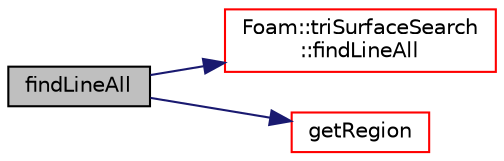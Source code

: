 digraph "findLineAll"
{
  bgcolor="transparent";
  edge [fontname="Helvetica",fontsize="10",labelfontname="Helvetica",labelfontsize="10"];
  node [fontname="Helvetica",fontsize="10",shape=record];
  rankdir="LR";
  Node1 [label="findLineAll",height=0.2,width=0.4,color="black", fillcolor="grey75", style="filled", fontcolor="black"];
  Node1 -> Node2 [color="midnightblue",fontsize="10",style="solid",fontname="Helvetica"];
  Node2 [label="Foam::triSurfaceSearch\l::findLineAll",height=0.2,width=0.4,color="red",URL="$a02702.html#ae3174da13b793587320737d1ab97100f",tooltip="Calculate all intersections from start to end. "];
  Node1 -> Node3 [color="midnightblue",fontsize="10",style="solid",fontname="Helvetica"];
  Node3 [label="getRegion",height=0.2,width=0.4,color="red",URL="$a02697.html#aa169783cb670368723f3780399953280",tooltip="From a set of points and indices get the region. "];
}
